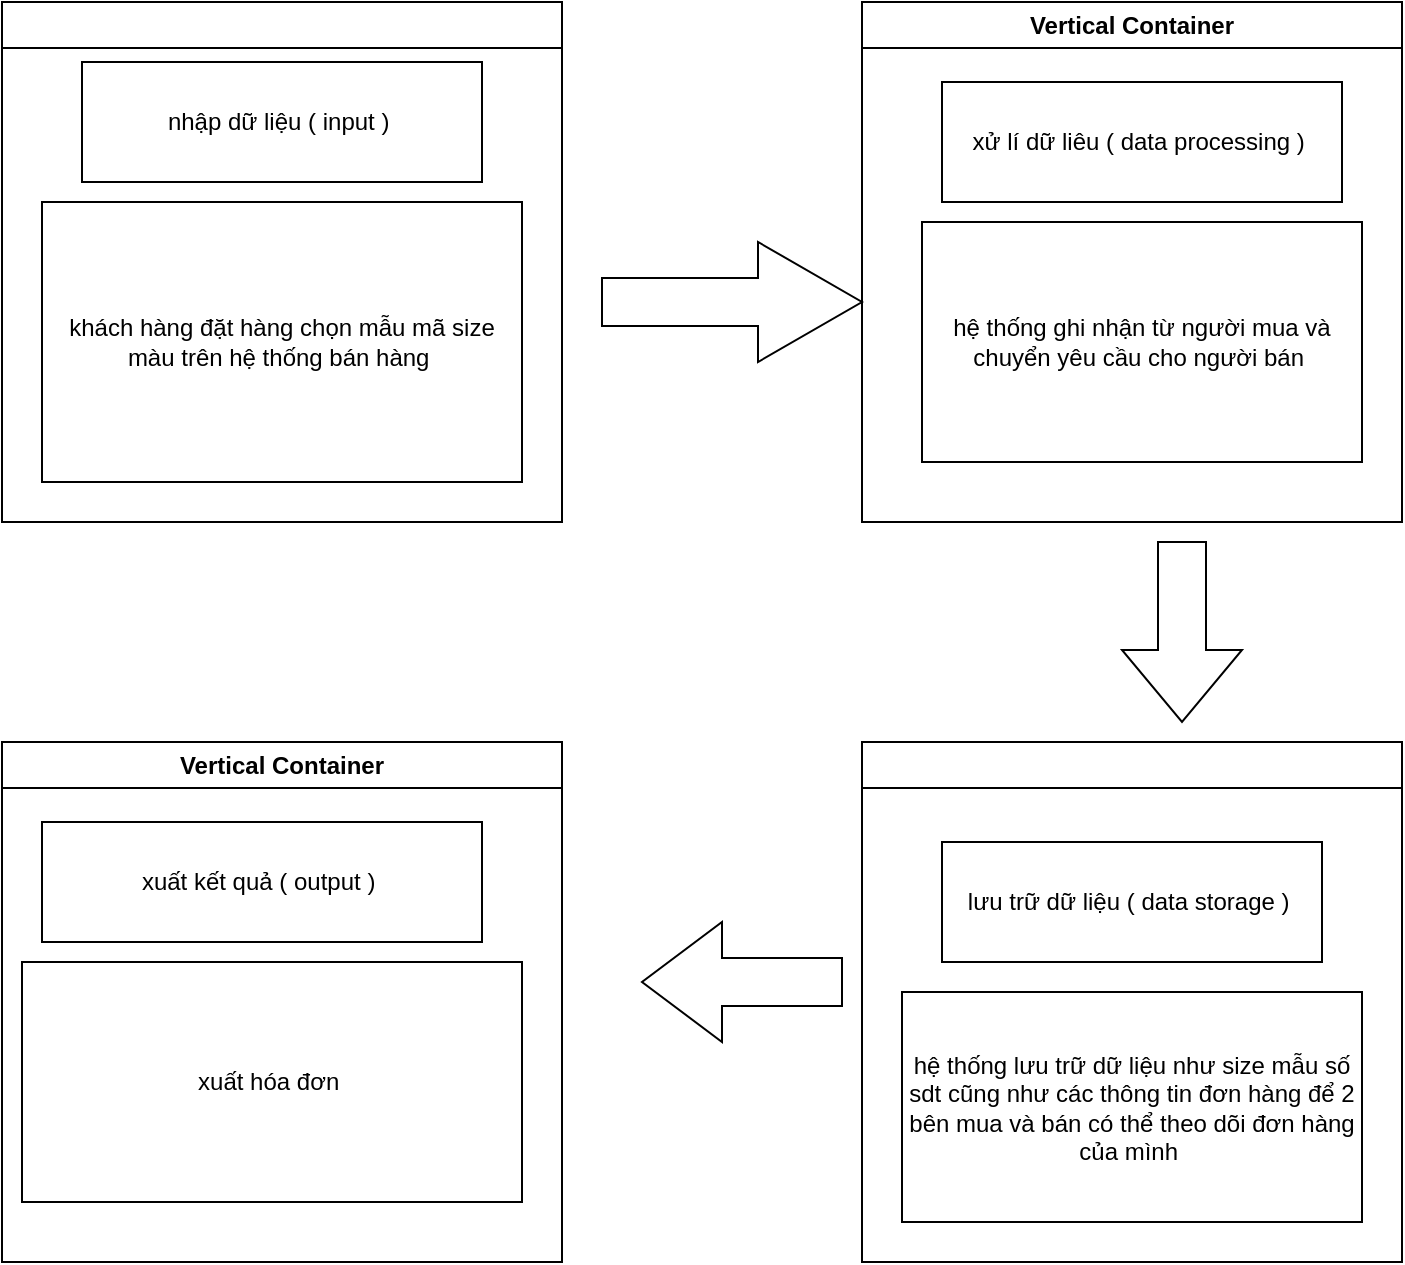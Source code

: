 <mxfile version="28.2.3" pages="3">
  <diagram name="Trang-1" id="Z1QZtPTRgYWfiiLPWT30">
    <mxGraphModel dx="872" dy="439" grid="1" gridSize="10" guides="1" tooltips="1" connect="1" arrows="1" fold="1" page="1" pageScale="1" pageWidth="827" pageHeight="1169" math="0" shadow="0">
      <root>
        <mxCell id="0" />
        <mxCell id="1" parent="0" />
        <mxCell id="3wNhKokTITHbVldZuhYy-1" value="" style="swimlane;whiteSpace=wrap;html=1;" vertex="1" parent="1">
          <mxGeometry x="40" y="30" width="280" height="260" as="geometry" />
        </mxCell>
        <mxCell id="3wNhKokTITHbVldZuhYy-2" value="nhập dữ liệu ( input )&amp;nbsp;" style="rounded=0;whiteSpace=wrap;html=1;" vertex="1" parent="3wNhKokTITHbVldZuhYy-1">
          <mxGeometry x="40" y="30" width="200" height="60" as="geometry" />
        </mxCell>
        <mxCell id="3wNhKokTITHbVldZuhYy-3" value="khách hàng đặt hàng chọn mẫu mã size màu trên hệ thống bán hàng&amp;nbsp;" style="rounded=0;whiteSpace=wrap;html=1;" vertex="1" parent="3wNhKokTITHbVldZuhYy-1">
          <mxGeometry x="20" y="100" width="240" height="140" as="geometry" />
        </mxCell>
        <mxCell id="3wNhKokTITHbVldZuhYy-4" value="" style="shape=singleArrow;whiteSpace=wrap;html=1;arrowWidth=0.4;arrowSize=0.4;" vertex="1" parent="1">
          <mxGeometry x="340" y="150" width="130" height="60" as="geometry" />
        </mxCell>
        <mxCell id="3wNhKokTITHbVldZuhYy-5" value="Vertical Container" style="swimlane;whiteSpace=wrap;html=1;" vertex="1" parent="1">
          <mxGeometry x="470" y="30" width="270" height="260" as="geometry" />
        </mxCell>
        <mxCell id="3wNhKokTITHbVldZuhYy-6" value="xử lí dữ liêu ( data processing )&amp;nbsp;" style="rounded=0;whiteSpace=wrap;html=1;" vertex="1" parent="3wNhKokTITHbVldZuhYy-5">
          <mxGeometry x="40" y="40" width="200" height="60" as="geometry" />
        </mxCell>
        <mxCell id="3wNhKokTITHbVldZuhYy-7" value="&lt;div&gt;hệ thống ghi nhận từ người mua và chuyển yêu cầu cho người bán&amp;nbsp;&lt;/div&gt;" style="rounded=0;whiteSpace=wrap;html=1;" vertex="1" parent="3wNhKokTITHbVldZuhYy-5">
          <mxGeometry x="30" y="110" width="220" height="120" as="geometry" />
        </mxCell>
        <mxCell id="3wNhKokTITHbVldZuhYy-8" value="" style="shape=singleArrow;whiteSpace=wrap;html=1;arrowWidth=0.4;arrowSize=0.4;direction=south;" vertex="1" parent="1">
          <mxGeometry x="600" y="300" width="60" height="90" as="geometry" />
        </mxCell>
        <mxCell id="3wNhKokTITHbVldZuhYy-9" value="" style="swimlane;whiteSpace=wrap;html=1;" vertex="1" parent="1">
          <mxGeometry x="470" y="400" width="270" height="260" as="geometry" />
        </mxCell>
        <mxCell id="3wNhKokTITHbVldZuhYy-10" value="lưu trữ dữ liệu ( data storage )&amp;nbsp;" style="rounded=0;whiteSpace=wrap;html=1;" vertex="1" parent="3wNhKokTITHbVldZuhYy-9">
          <mxGeometry x="40" y="50" width="190" height="60" as="geometry" />
        </mxCell>
        <mxCell id="3wNhKokTITHbVldZuhYy-11" value="hệ thống lưu trữ dữ liệu như size mẫu số sdt cũng như các thông tin đơn hàng để 2 bên mua và bán có thể theo dõi đơn hàng của mình&amp;nbsp;" style="rounded=0;whiteSpace=wrap;html=1;" vertex="1" parent="3wNhKokTITHbVldZuhYy-9">
          <mxGeometry x="20" y="125" width="230" height="115" as="geometry" />
        </mxCell>
        <mxCell id="3wNhKokTITHbVldZuhYy-13" value="" style="shape=singleArrow;whiteSpace=wrap;html=1;arrowWidth=0.4;arrowSize=0.4;direction=west;" vertex="1" parent="1">
          <mxGeometry x="360" y="490" width="100" height="60" as="geometry" />
        </mxCell>
        <mxCell id="3wNhKokTITHbVldZuhYy-14" value="Vertical Container" style="swimlane;whiteSpace=wrap;html=1;" vertex="1" parent="1">
          <mxGeometry x="40" y="400" width="280" height="260" as="geometry" />
        </mxCell>
        <mxCell id="3wNhKokTITHbVldZuhYy-16" value="xuất kết quả ( output )&amp;nbsp;" style="rounded=0;whiteSpace=wrap;html=1;" vertex="1" parent="3wNhKokTITHbVldZuhYy-14">
          <mxGeometry x="20" y="40" width="220" height="60" as="geometry" />
        </mxCell>
        <mxCell id="3wNhKokTITHbVldZuhYy-17" value="xuất hóa đơn&amp;nbsp;" style="rounded=0;whiteSpace=wrap;html=1;" vertex="1" parent="3wNhKokTITHbVldZuhYy-14">
          <mxGeometry x="10" y="110" width="250" height="120" as="geometry" />
        </mxCell>
      </root>
    </mxGraphModel>
  </diagram>
  <diagram name="Bản sao của Trang-1" id="EDJNVOND9XHQAeyLQiTo">
    <mxGraphModel dx="872" dy="439" grid="1" gridSize="10" guides="1" tooltips="1" connect="1" arrows="1" fold="1" page="1" pageScale="1" pageWidth="827" pageHeight="1169" math="0" shadow="0">
      <root>
        <mxCell id="WxHUhYhwLHRvg68UXyR--0" />
        <mxCell id="WxHUhYhwLHRvg68UXyR--1" parent="WxHUhYhwLHRvg68UXyR--0" />
        <mxCell id="WxHUhYhwLHRvg68UXyR--2" value="" style="swimlane;whiteSpace=wrap;html=1;" vertex="1" parent="WxHUhYhwLHRvg68UXyR--1">
          <mxGeometry x="40" y="30" width="280" height="260" as="geometry" />
        </mxCell>
        <mxCell id="WxHUhYhwLHRvg68UXyR--3" value="nhập dữ liệu ( input )&amp;nbsp;" style="rounded=0;whiteSpace=wrap;html=1;" vertex="1" parent="WxHUhYhwLHRvg68UXyR--2">
          <mxGeometry x="40" y="30" width="200" height="60" as="geometry" />
        </mxCell>
        <mxCell id="WxHUhYhwLHRvg68UXyR--4" value="khách hàng đặt hàng chọn mẫu mã size màu trên hệ thống bán hàng&amp;nbsp;" style="rounded=0;whiteSpace=wrap;html=1;" vertex="1" parent="WxHUhYhwLHRvg68UXyR--2">
          <mxGeometry x="20" y="100" width="240" height="140" as="geometry" />
        </mxCell>
        <mxCell id="WxHUhYhwLHRvg68UXyR--5" value="" style="shape=singleArrow;whiteSpace=wrap;html=1;arrowWidth=0.4;arrowSize=0.4;" vertex="1" parent="WxHUhYhwLHRvg68UXyR--1">
          <mxGeometry x="340" y="150" width="130" height="60" as="geometry" />
        </mxCell>
        <mxCell id="WxHUhYhwLHRvg68UXyR--6" value="Vertical Container" style="swimlane;whiteSpace=wrap;html=1;" vertex="1" parent="WxHUhYhwLHRvg68UXyR--1">
          <mxGeometry x="470" y="30" width="270" height="260" as="geometry" />
        </mxCell>
        <mxCell id="WxHUhYhwLHRvg68UXyR--7" value="xử lí dữ liêu ( data processing )&amp;nbsp;" style="rounded=0;whiteSpace=wrap;html=1;" vertex="1" parent="WxHUhYhwLHRvg68UXyR--6">
          <mxGeometry x="40" y="40" width="200" height="60" as="geometry" />
        </mxCell>
        <mxCell id="WxHUhYhwLHRvg68UXyR--8" value="&lt;div&gt;hệ thống ghi nhận từ người mua và chuyển yêu cầu cho người bán&amp;nbsp;&lt;/div&gt;" style="rounded=0;whiteSpace=wrap;html=1;" vertex="1" parent="WxHUhYhwLHRvg68UXyR--6">
          <mxGeometry x="30" y="110" width="220" height="120" as="geometry" />
        </mxCell>
        <mxCell id="WxHUhYhwLHRvg68UXyR--9" value="" style="shape=singleArrow;whiteSpace=wrap;html=1;arrowWidth=0.4;arrowSize=0.4;direction=south;" vertex="1" parent="WxHUhYhwLHRvg68UXyR--1">
          <mxGeometry x="600" y="300" width="60" height="90" as="geometry" />
        </mxCell>
        <mxCell id="WxHUhYhwLHRvg68UXyR--10" value="" style="swimlane;whiteSpace=wrap;html=1;" vertex="1" parent="WxHUhYhwLHRvg68UXyR--1">
          <mxGeometry x="470" y="400" width="270" height="260" as="geometry" />
        </mxCell>
        <mxCell id="WxHUhYhwLHRvg68UXyR--11" value="lưu trữ dữ liệu ( data storage )&amp;nbsp;" style="rounded=0;whiteSpace=wrap;html=1;" vertex="1" parent="WxHUhYhwLHRvg68UXyR--10">
          <mxGeometry x="40" y="50" width="190" height="60" as="geometry" />
        </mxCell>
        <mxCell id="WxHUhYhwLHRvg68UXyR--12" value="hệ thống lưu trữ dữ liệu như size mẫu số sdt cũng như các thông tin đơn hàng để 2 bên mua và bán có thể theo dõi đơn hàng của mình&amp;nbsp;" style="rounded=0;whiteSpace=wrap;html=1;" vertex="1" parent="WxHUhYhwLHRvg68UXyR--10">
          <mxGeometry x="20" y="125" width="230" height="115" as="geometry" />
        </mxCell>
        <mxCell id="WxHUhYhwLHRvg68UXyR--13" value="" style="shape=singleArrow;whiteSpace=wrap;html=1;arrowWidth=0.4;arrowSize=0.4;direction=west;" vertex="1" parent="WxHUhYhwLHRvg68UXyR--1">
          <mxGeometry x="360" y="490" width="100" height="60" as="geometry" />
        </mxCell>
        <mxCell id="WxHUhYhwLHRvg68UXyR--14" value="Vertical Container" style="swimlane;whiteSpace=wrap;html=1;" vertex="1" parent="WxHUhYhwLHRvg68UXyR--1">
          <mxGeometry x="40" y="400" width="280" height="260" as="geometry" />
        </mxCell>
        <mxCell id="WxHUhYhwLHRvg68UXyR--15" value="xuất kết quả ( output )&amp;nbsp;" style="rounded=0;whiteSpace=wrap;html=1;" vertex="1" parent="WxHUhYhwLHRvg68UXyR--14">
          <mxGeometry x="20" y="40" width="220" height="60" as="geometry" />
        </mxCell>
        <mxCell id="WxHUhYhwLHRvg68UXyR--16" value="xuất hóa đơn&amp;nbsp;" style="rounded=0;whiteSpace=wrap;html=1;" vertex="1" parent="WxHUhYhwLHRvg68UXyR--14">
          <mxGeometry x="10" y="110" width="250" height="120" as="geometry" />
        </mxCell>
      </root>
    </mxGraphModel>
  </diagram>
  <diagram id="rBcN2SSW3pFyy094UNCK" name="Trang-3">
    <mxGraphModel dx="872" dy="439" grid="1" gridSize="10" guides="1" tooltips="1" connect="1" arrows="1" fold="1" page="1" pageScale="1" pageWidth="827" pageHeight="1169" math="0" shadow="0">
      <root>
        <mxCell id="0" />
        <mxCell id="1" parent="0" />
        <mxCell id="Bnxi0QBPBZ0NvF8PEFFF-2" value="bắt đầu&amp;nbsp;" style="ellipse;whiteSpace=wrap;html=1;" vertex="1" parent="1">
          <mxGeometry x="280" y="40" width="160" height="100" as="geometry" />
        </mxCell>
        <mxCell id="Bnxi0QBPBZ0NvF8PEFFF-3" value="" style="endArrow=classic;html=1;rounded=0;exitX=0.5;exitY=1;exitDx=0;exitDy=0;" edge="1" parent="1" source="Bnxi0QBPBZ0NvF8PEFFF-2">
          <mxGeometry width="50" height="50" relative="1" as="geometry">
            <mxPoint x="390" y="260" as="sourcePoint" />
            <mxPoint x="360" y="210" as="targetPoint" />
          </mxGeometry>
        </mxCell>
        <mxCell id="Bnxi0QBPBZ0NvF8PEFFF-6" style="edgeStyle=orthogonalEdgeStyle;rounded=0;orthogonalLoop=1;jettySize=auto;html=1;exitX=0.5;exitY=1;exitDx=0;exitDy=0;" edge="1" parent="1">
          <mxGeometry relative="1" as="geometry">
            <mxPoint x="360" y="360" as="targetPoint" />
            <mxPoint x="360" y="270" as="sourcePoint" />
          </mxGeometry>
        </mxCell>
        <mxCell id="Bnxi0QBPBZ0NvF8PEFFF-9" style="edgeStyle=orthogonalEdgeStyle;rounded=0;orthogonalLoop=1;jettySize=auto;html=1;exitX=0;exitY=1;exitDx=0;exitDy=0;" edge="1" parent="1" source="Bnxi0QBPBZ0NvF8PEFFF-7">
          <mxGeometry relative="1" as="geometry">
            <mxPoint x="90" y="630" as="targetPoint" />
          </mxGeometry>
        </mxCell>
        <mxCell id="Bnxi0QBPBZ0NvF8PEFFF-7" value="tính điểm trung bình của học sinh và xếp học lực&amp;nbsp;" style="rhombus;whiteSpace=wrap;html=1;" vertex="1" parent="1">
          <mxGeometry x="265" y="360" width="190" height="150" as="geometry" />
        </mxCell>
        <mxCell id="Bnxi0QBPBZ0NvF8PEFFF-28" style="edgeStyle=orthogonalEdgeStyle;rounded=0;orthogonalLoop=1;jettySize=auto;html=1;exitX=0.5;exitY=1;exitDx=0;exitDy=0;entryX=0;entryY=0.75;entryDx=0;entryDy=0;" edge="1" parent="1" source="Bnxi0QBPBZ0NvF8PEFFF-10" target="Bnxi0QBPBZ0NvF8PEFFF-27">
          <mxGeometry relative="1" as="geometry">
            <Array as="points">
              <mxPoint x="105" y="930" />
              <mxPoint x="256" y="930" />
            </Array>
          </mxGeometry>
        </mxCell>
        <mxCell id="Bnxi0QBPBZ0NvF8PEFFF-10" value="trên 8 điểm học : học sinh giỏi&amp;nbsp;" style="rounded=0;whiteSpace=wrap;html=1;" vertex="1" parent="1">
          <mxGeometry x="30" y="630" width="150" height="60" as="geometry" />
        </mxCell>
        <mxCell id="Bnxi0QBPBZ0NvF8PEFFF-16" value="" style="endArrow=classic;html=1;rounded=0;exitX=0.337;exitY=0.847;exitDx=0;exitDy=0;exitPerimeter=0;" edge="1" parent="1" source="Bnxi0QBPBZ0NvF8PEFFF-7" target="Bnxi0QBPBZ0NvF8PEFFF-17">
          <mxGeometry width="50" height="50" relative="1" as="geometry">
            <mxPoint x="390" y="560" as="sourcePoint" />
            <mxPoint x="290" y="630" as="targetPoint" />
            <Array as="points">
              <mxPoint x="320" y="630" />
            </Array>
          </mxGeometry>
        </mxCell>
        <mxCell id="Bnxi0QBPBZ0NvF8PEFFF-26" style="edgeStyle=orthogonalEdgeStyle;rounded=0;orthogonalLoop=1;jettySize=auto;html=1;exitX=0.5;exitY=1;exitDx=0;exitDy=0;" edge="1" parent="1" source="Bnxi0QBPBZ0NvF8PEFFF-17" target="Bnxi0QBPBZ0NvF8PEFFF-27">
          <mxGeometry relative="1" as="geometry">
            <mxPoint x="350" y="920" as="targetPoint" />
            <Array as="points">
              <mxPoint x="320" y="890" />
              <mxPoint x="320" y="890" />
            </Array>
          </mxGeometry>
        </mxCell>
        <mxCell id="Bnxi0QBPBZ0NvF8PEFFF-17" value="từ 6 điếm đến 7 điểm : học sinh khá&amp;nbsp;" style="rounded=0;whiteSpace=wrap;html=1;" vertex="1" parent="1">
          <mxGeometry x="230" y="630" width="160" height="60" as="geometry" />
        </mxCell>
        <mxCell id="Bnxi0QBPBZ0NvF8PEFFF-18" value="" style="endArrow=classic;html=1;rounded=0;" edge="1" parent="1" source="Bnxi0QBPBZ0NvF8PEFFF-7" target="Bnxi0QBPBZ0NvF8PEFFF-19">
          <mxGeometry width="50" height="50" relative="1" as="geometry">
            <mxPoint x="390" y="560" as="sourcePoint" />
            <mxPoint x="520" y="610" as="targetPoint" />
          </mxGeometry>
        </mxCell>
        <mxCell id="Bnxi0QBPBZ0NvF8PEFFF-19" value="từ 3 điểm đến 5 điểm : học sinh trung bìng&amp;nbsp;" style="rounded=0;whiteSpace=wrap;html=1;" vertex="1" parent="1">
          <mxGeometry x="450" y="630" width="160" height="60" as="geometry" />
        </mxCell>
        <mxCell id="Bnxi0QBPBZ0NvF8PEFFF-20" value="" style="endArrow=classic;html=1;rounded=0;exitX=0.863;exitY=0.64;exitDx=0;exitDy=0;exitPerimeter=0;" edge="1" parent="1" source="Bnxi0QBPBZ0NvF8PEFFF-7" target="Bnxi0QBPBZ0NvF8PEFFF-21">
          <mxGeometry width="50" height="50" relative="1" as="geometry">
            <mxPoint x="390" y="560" as="sourcePoint" />
            <mxPoint x="730" y="620" as="targetPoint" />
            <Array as="points">
              <mxPoint x="730" y="456" />
            </Array>
          </mxGeometry>
        </mxCell>
        <mxCell id="Bnxi0QBPBZ0NvF8PEFFF-31" style="edgeStyle=orthogonalEdgeStyle;rounded=0;orthogonalLoop=1;jettySize=auto;html=1;exitX=0.5;exitY=1;exitDx=0;exitDy=0;entryX=1;entryY=0.5;entryDx=0;entryDy=0;" edge="1" parent="1" source="Bnxi0QBPBZ0NvF8PEFFF-21" target="Bnxi0QBPBZ0NvF8PEFFF-27">
          <mxGeometry relative="1" as="geometry">
            <mxPoint x="380" y="920" as="targetPoint" />
            <Array as="points">
              <mxPoint x="730" y="920" />
            </Array>
          </mxGeometry>
        </mxCell>
        <mxCell id="Bnxi0QBPBZ0NvF8PEFFF-21" value="dưới 3 điểm học sinh yếu&amp;nbsp;" style="rounded=0;whiteSpace=wrap;html=1;" vertex="1" parent="1">
          <mxGeometry x="660" y="630" width="140" height="60" as="geometry" />
        </mxCell>
        <mxCell id="Bnxi0QBPBZ0NvF8PEFFF-24" value="nhập tên học sinh ngày tháng năm sinh lớp điểm học sinh&amp;nbsp;" style="shape=parallelogram;perimeter=parallelogramPerimeter;whiteSpace=wrap;html=1;fixedSize=1;" vertex="1" parent="1">
          <mxGeometry x="250" y="210" width="230" height="90" as="geometry" />
        </mxCell>
        <mxCell id="Bnxi0QBPBZ0NvF8PEFFF-33" style="edgeStyle=orthogonalEdgeStyle;rounded=0;orthogonalLoop=1;jettySize=auto;html=1;exitX=0.5;exitY=1;exitDx=0;exitDy=0;" edge="1" parent="1" source="Bnxi0QBPBZ0NvF8PEFFF-27" target="Bnxi0QBPBZ0NvF8PEFFF-34">
          <mxGeometry relative="1" as="geometry">
            <mxPoint x="420" y="1030" as="targetPoint" />
          </mxGeometry>
        </mxCell>
        <mxCell id="Bnxi0QBPBZ0NvF8PEFFF-27" value="tra cứu kết quả trên hệ thống điểm của nhà trường&amp;nbsp;&amp;nbsp;" style="shape=parallelogram;perimeter=parallelogramPerimeter;whiteSpace=wrap;html=1;fixedSize=1;" vertex="1" parent="1">
          <mxGeometry x="250" y="890" width="340" height="60" as="geometry" />
        </mxCell>
        <mxCell id="Bnxi0QBPBZ0NvF8PEFFF-29" style="edgeStyle=orthogonalEdgeStyle;rounded=0;orthogonalLoop=1;jettySize=auto;html=1;exitX=0.5;exitY=1;exitDx=0;exitDy=0;entryX=0.833;entryY=0.017;entryDx=0;entryDy=0;entryPerimeter=0;" edge="1" parent="1" source="Bnxi0QBPBZ0NvF8PEFFF-19" target="Bnxi0QBPBZ0NvF8PEFFF-27">
          <mxGeometry relative="1" as="geometry" />
        </mxCell>
        <mxCell id="Bnxi0QBPBZ0NvF8PEFFF-34" value="kết thúc&amp;nbsp;" style="ellipse;whiteSpace=wrap;html=1;" vertex="1" parent="1">
          <mxGeometry x="295" y="1040" width="250" height="80" as="geometry" />
        </mxCell>
      </root>
    </mxGraphModel>
  </diagram>
</mxfile>
